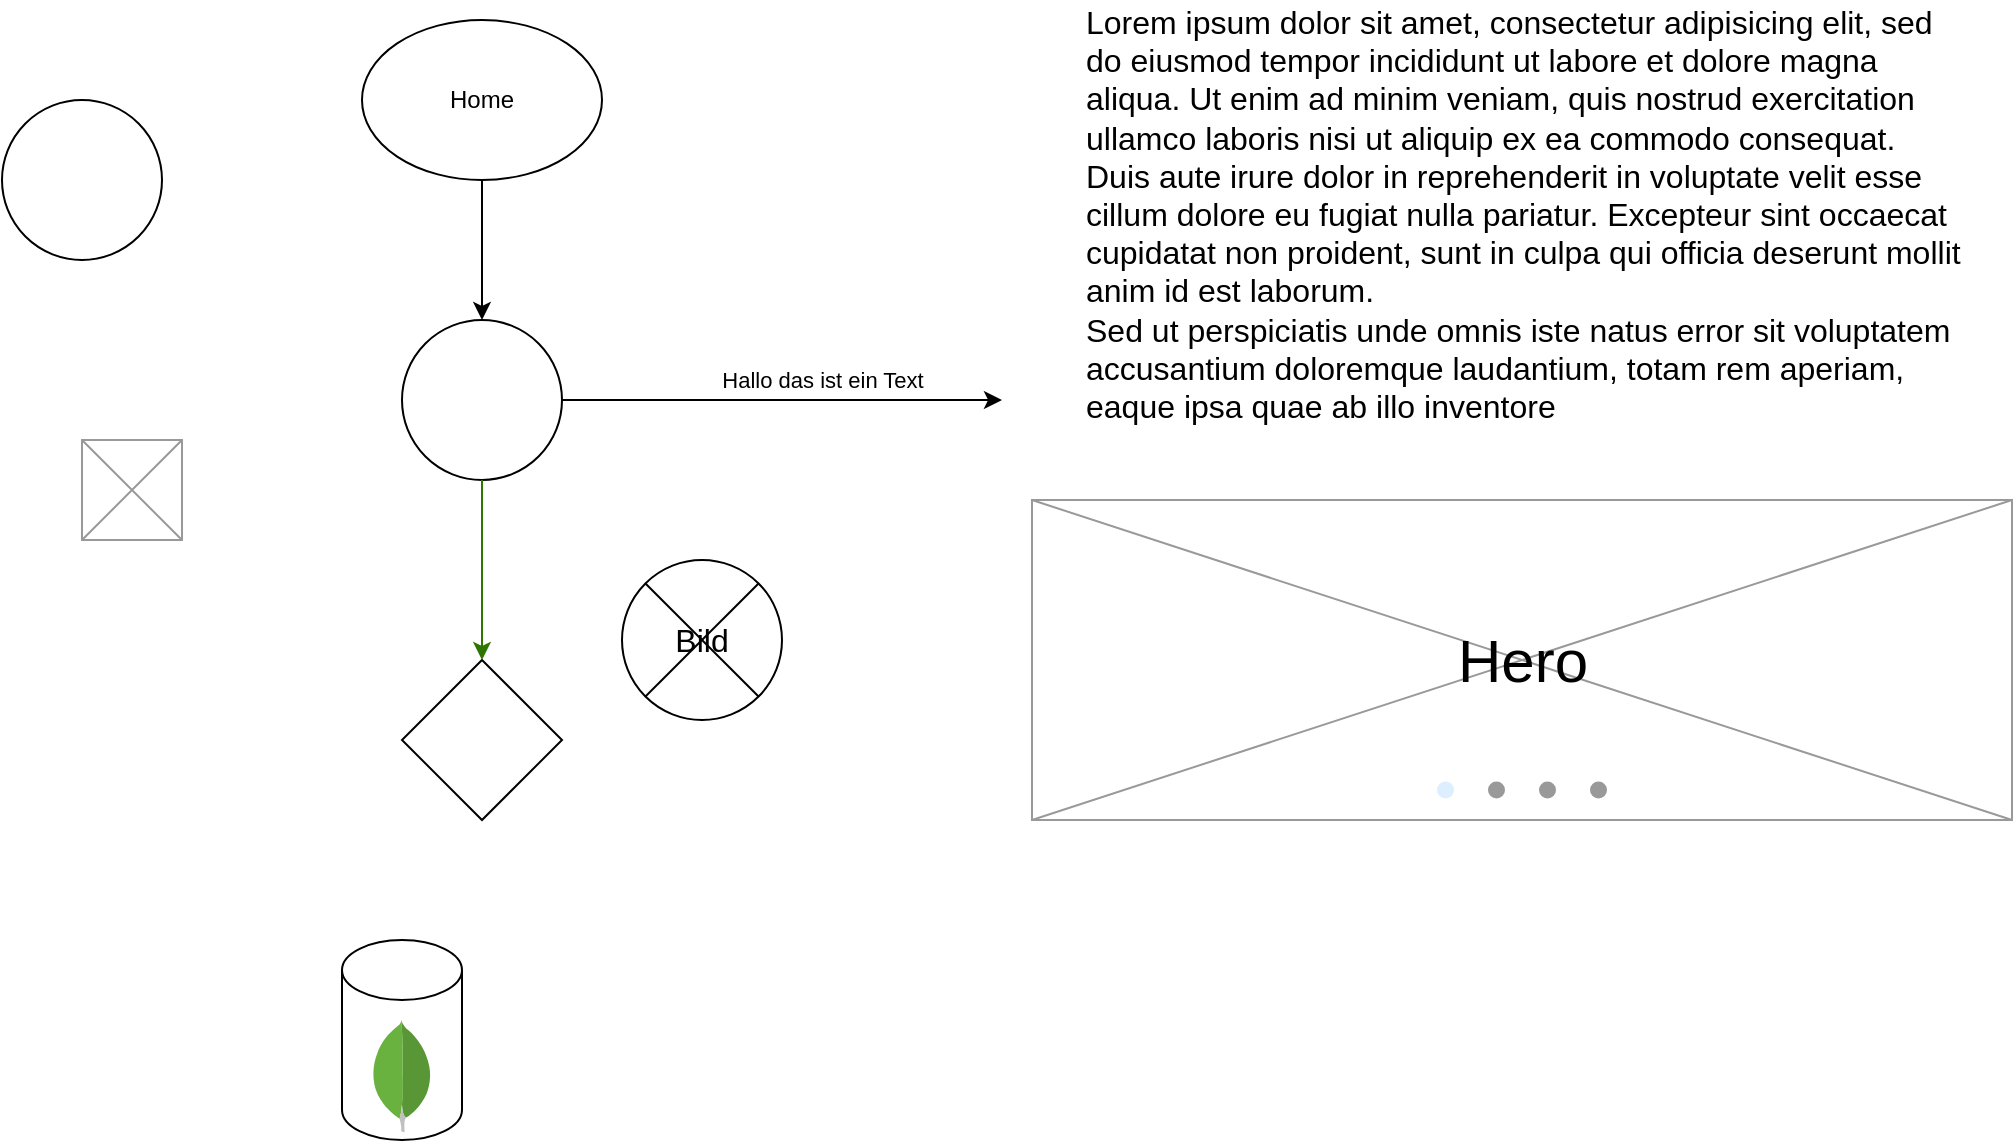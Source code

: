 <mxfile version="26.0.13">
  <diagram id="Q-ZJJK_Q-bl7dQnZTMER" name="Seite-1">
    <mxGraphModel dx="1434" dy="761" grid="1" gridSize="10" guides="1" tooltips="1" connect="1" arrows="1" fold="1" page="1" pageScale="1" pageWidth="1654" pageHeight="1169" math="0" shadow="0">
      <root>
        <mxCell id="0" />
        <mxCell id="1" parent="0" />
        <mxCell id="2" value="" style="ellipse;whiteSpace=wrap;html=1;aspect=fixed;" parent="1" vertex="1">
          <mxGeometry x="300" y="220" width="80" height="80" as="geometry" />
        </mxCell>
        <mxCell id="3" value="" style="rhombus;whiteSpace=wrap;html=1;" parent="1" vertex="1">
          <mxGeometry x="300" y="390" width="80" height="80" as="geometry" />
        </mxCell>
        <mxCell id="4" value="" style="endArrow=classic;html=1;exitX=0.5;exitY=1;exitDx=0;exitDy=0;entryX=0.5;entryY=0;entryDx=0;entryDy=0;fillColor=#60a917;strokeColor=#2D7600;" parent="1" source="2" target="3" edge="1">
          <mxGeometry width="50" height="50" relative="1" as="geometry">
            <mxPoint x="520" y="410" as="sourcePoint" />
            <mxPoint x="570" y="360" as="targetPoint" />
          </mxGeometry>
        </mxCell>
        <mxCell id="7" value="Home" style="ellipse;whiteSpace=wrap;html=1;" parent="1" vertex="1">
          <mxGeometry x="280" y="70" width="120" height="80" as="geometry" />
        </mxCell>
        <mxCell id="8" value="" style="endArrow=classic;html=1;exitX=1;exitY=0.5;exitDx=0;exitDy=0;" parent="1" source="2" edge="1">
          <mxGeometry width="50" height="50" relative="1" as="geometry">
            <mxPoint x="590" y="260" as="sourcePoint" />
            <mxPoint x="600" y="260" as="targetPoint" />
          </mxGeometry>
        </mxCell>
        <mxCell id="11" value="Hallo das ist ein Text" style="edgeLabel;html=1;align=center;verticalAlign=middle;resizable=0;points=[];" parent="8" vertex="1" connectable="0">
          <mxGeometry x="0.182" relative="1" as="geometry">
            <mxPoint y="-10" as="offset" />
          </mxGeometry>
        </mxCell>
        <mxCell id="9" value="" style="endArrow=classic;html=1;exitX=0.5;exitY=1;exitDx=0;exitDy=0;entryX=0.5;entryY=0;entryDx=0;entryDy=0;" parent="1" source="7" target="2" edge="1">
          <mxGeometry width="50" height="50" relative="1" as="geometry">
            <mxPoint x="340" y="160" as="sourcePoint" />
            <mxPoint x="560" y="390" as="targetPoint" />
          </mxGeometry>
        </mxCell>
        <mxCell id="10" value="" style="group" parent="1" vertex="1" connectable="0">
          <mxGeometry x="270" y="530" width="60" height="100" as="geometry" />
        </mxCell>
        <mxCell id="6" value="" style="shape=cylinder3;whiteSpace=wrap;html=1;boundedLbl=1;backgroundOutline=1;size=15;" parent="10" vertex="1">
          <mxGeometry width="60" height="100" as="geometry" />
        </mxCell>
        <mxCell id="5" value="" style="dashed=0;outlineConnect=0;html=1;align=center;labelPosition=center;verticalLabelPosition=bottom;verticalAlign=top;shape=mxgraph.weblogos.mongodb" parent="10" vertex="1">
          <mxGeometry x="14.7" y="40" width="30.6" height="56.2" as="geometry" />
        </mxCell>
        <mxCell id="12" value="Hero" style="verticalLabelPosition=middle;shadow=0;dashed=0;align=center;html=1;verticalAlign=middle;strokeWidth=1;shape=mxgraph.mockup.graphics.simpleIcon;strokeColor=#999999;labelPosition=center;fontSize=30;" parent="1" vertex="1">
          <mxGeometry x="615" y="310" width="490" height="160" as="geometry" />
        </mxCell>
        <mxCell id="13" value="" style="verticalLabelPosition=bottom;shadow=0;dashed=0;align=center;html=1;verticalAlign=top;strokeWidth=1;shape=mxgraph.mockup.navigation.pageControl;fillColor=#999999;strokeColor=#ddeeff;fontSize=30;" parent="1" vertex="1">
          <mxGeometry x="817.5" y="440" width="85" height="30" as="geometry" />
        </mxCell>
        <mxCell id="14" value="&lt;font style=&quot;font-size: 16px;&quot;&gt;Lorem ipsum dolor sit amet, consectetur adipisicing elit, sed do eiusmod tempor incididunt ut labore et dolore magna aliqua. Ut enim ad minim veniam, quis nostrud exercitation ullamco laboris nisi ut aliquip ex ea commodo consequat. Duis aute irure dolor in reprehenderit in voluptate velit esse cillum dolore eu fugiat nulla pariatur. Excepteur sint occaecat cupidatat non proident, sunt in culpa qui officia deserunt mollit anim id est laborum.&lt;br&gt;Sed ut perspiciatis unde omnis iste natus error sit voluptatem accusantium doloremque laudantium, totam rem aperiam, eaque ipsa quae ab illo inventore&amp;nbsp;&lt;/font&gt;" style="text;spacingTop=-5;whiteSpace=wrap;html=1;align=left;fontSize=12;fontFamily=Helvetica;" parent="1" vertex="1">
          <mxGeometry x="640" y="60" width="440" height="260" as="geometry" />
        </mxCell>
        <mxCell id="16" value="" style="verticalLabelPosition=bottom;shadow=0;dashed=0;align=center;html=1;verticalAlign=top;strokeWidth=1;shape=mxgraph.mockup.graphics.simpleIcon;strokeColor=#999999;fontSize=16;" parent="1" vertex="1">
          <mxGeometry x="140" y="280" width="50" height="50" as="geometry" />
        </mxCell>
        <mxCell id="17" value="" style="ellipse;whiteSpace=wrap;html=1;aspect=fixed;fontSize=16;" parent="1" vertex="1">
          <mxGeometry x="100" y="110" width="80" height="80" as="geometry" />
        </mxCell>
        <mxCell id="18" value="Bild" style="shape=sumEllipse;perimeter=ellipsePerimeter;whiteSpace=wrap;html=1;backgroundOutline=1;fontSize=16;" parent="1" vertex="1">
          <mxGeometry x="410" y="340" width="80" height="80" as="geometry" />
        </mxCell>
      </root>
    </mxGraphModel>
  </diagram>
</mxfile>
